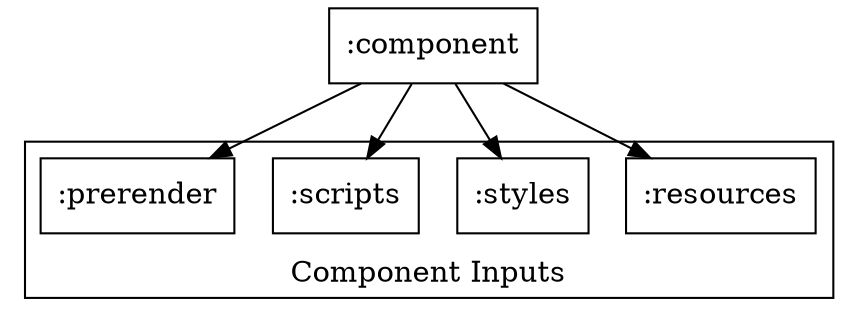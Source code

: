 digraph mygraph {
  node [shape=box];
  
  ":component"
  ":component" -> ":prerender"
  ":component" -> ":resources"
  ":component" -> ":scripts"
  ":component" -> ":styles"
  
  subgraph cluster_component_inputs {
    label = "Component Inputs";
    labelloc = b;

    ":styles"
    ":scripts"
    ":resources"
    ":prerender"
    
    // Enforce left-to-right ordering.
    // https://stackoverflow.com/questions/44274518/how-can-i-control-within-level-node-order-in-graphvizs-dot
    {
      rank = same;
      ":prerender" -> ":scripts" -> ":styles" -> ":resources" [ style=invis ];
      rankdir = LR;
    }
  }
}
